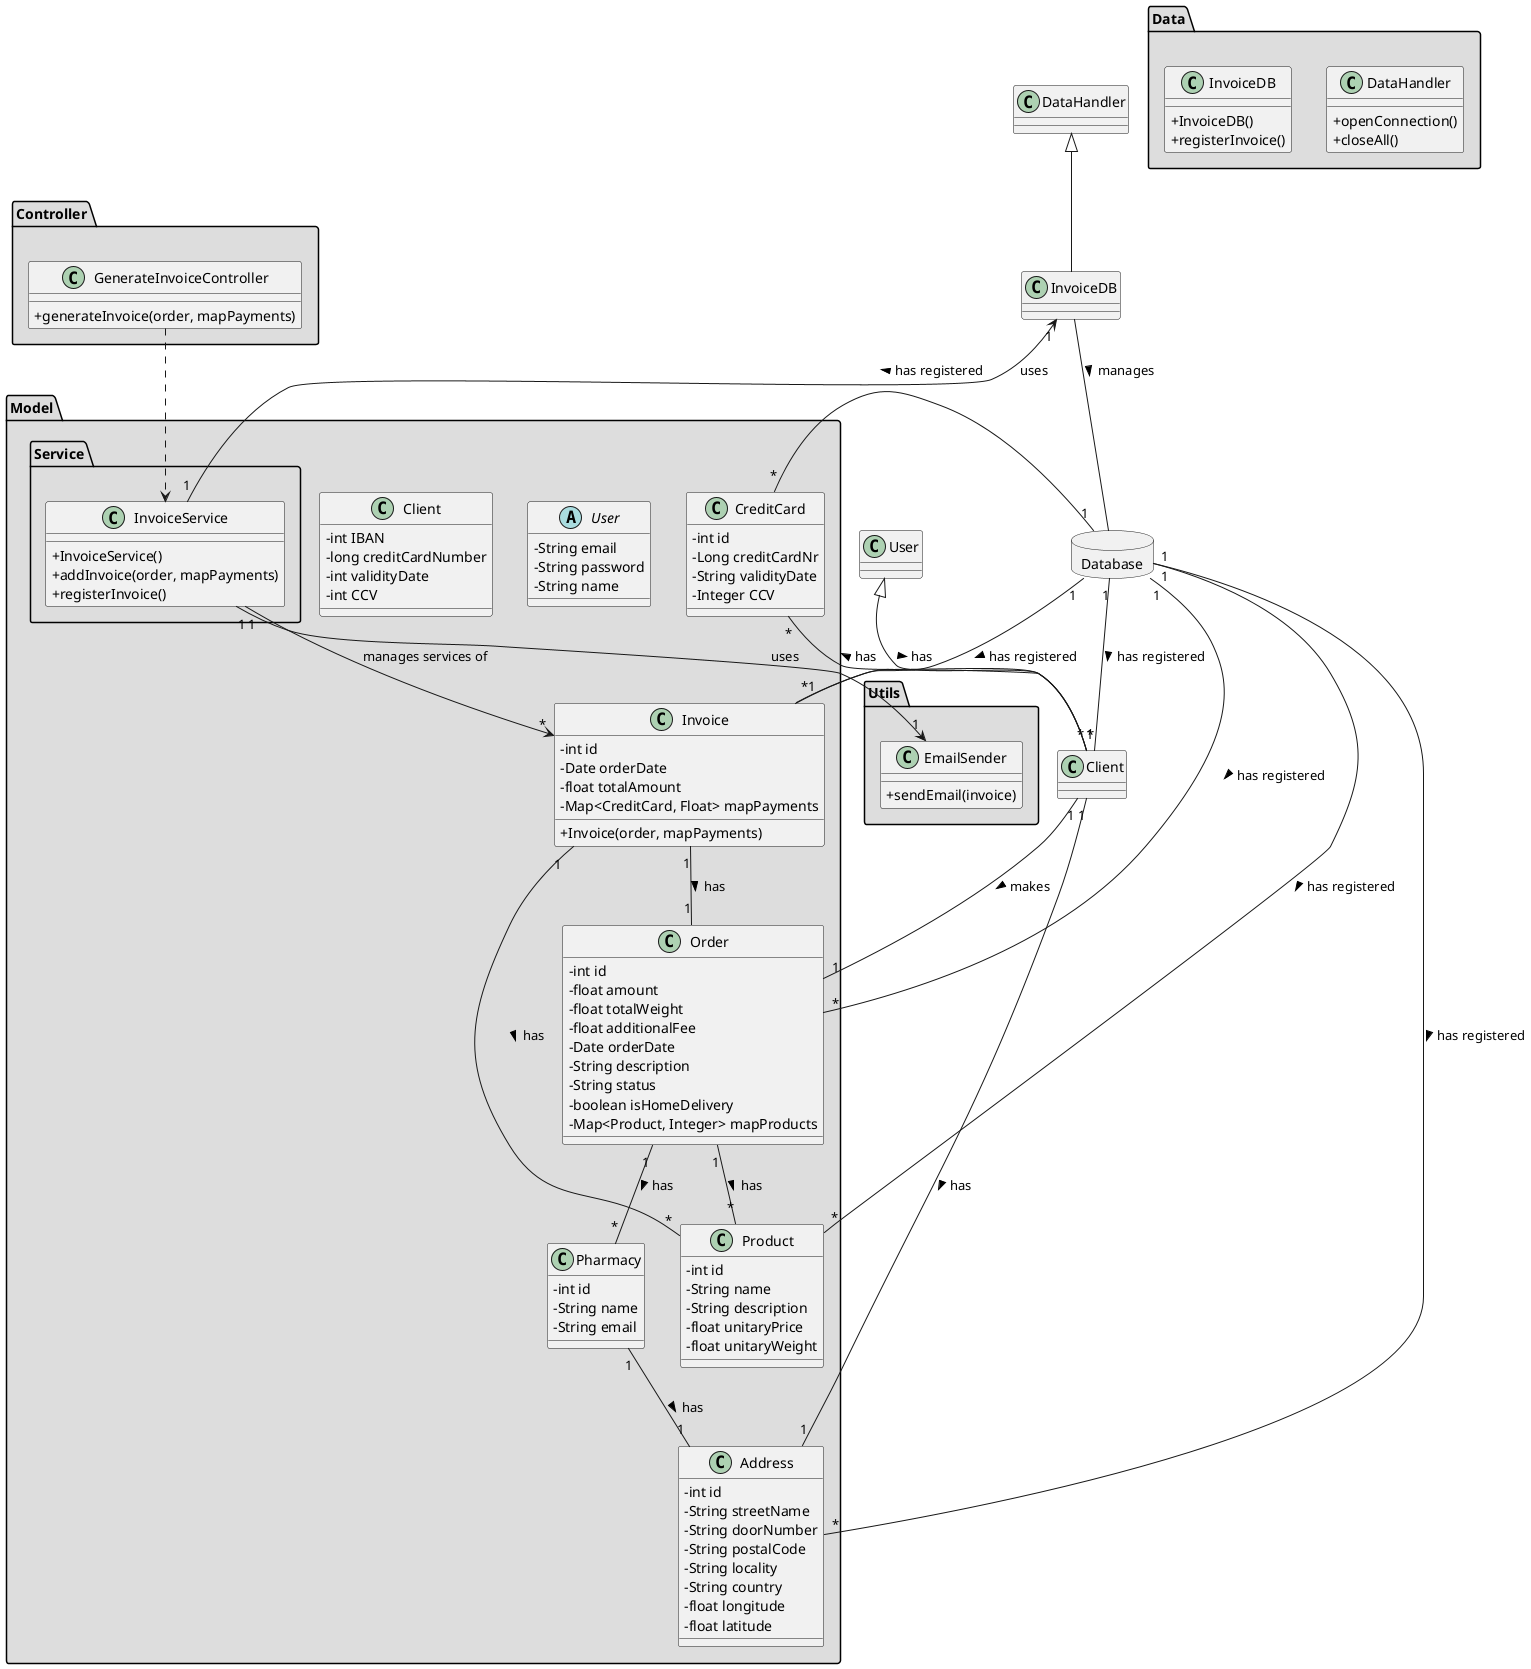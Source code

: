 @startuml
skinparam classAttributeIconSize 0

database Database{
}


package "Controller" #DDDDDD {
class GenerateInvoiceController{
+generateInvoice(order, mapPayments)
}
}


package "Model" #DDDDDD {
package "Service" #DDDDDD {

   class InvoiceService{
          +InvoiceService()
          +addInvoice(order, mapPayments)
          +registerInvoice()
      }
 }
}

package "Model" #DDDDDD {
abstract class User{
-String email
-String password
-String name
}

class Client{
-   int IBAN
-   long creditCardNumber
-   int validityDate
-   int CCV
}

class Address{
-   int id
-   String streetName
-   String doorNumber
-   String postalCode
-   String locality
-   String country
-   float longitude
-   float latitude
}

class Order{
-   int id
-   float amount
-   float totalWeight
-   float additionalFee
-   Date orderDate
-   String description
-   String status
-   boolean isHomeDelivery
-   Map<Product, Integer> mapProducts
}

class Product{
-   int id
-   String name
-   String description
-   float unitaryPrice
-   float unitaryWeight
}

class Pharmacy{
-   int id
-   String name
-   String email
}

class CreditCard{
-   int id
-   Long creditCardNr
-   String validityDate
-   Integer CCV
}

class Invoice{
-   int id
-   Date orderDate
-   float totalAmount
-   Map<CreditCard, Float> mapPayments
+Invoice(order, mapPayments)
}

}


package "Data" #DDDDDD {
class DataHandler{
    +openConnection()
    +closeAll()
}
class InvoiceDB{
          +InvoiceDB()
          +registerInvoice()
  }

}

package "Utils" #DDDDDD {
class EmailSender{
    +sendEmail(invoice)
}

}

class InvoiceDB extends DataHandler

class Client extends User

GenerateInvoiceController ..> InvoiceService
InvoiceService "1" --> "*" Invoice : manages services of
InvoiceService "1" --> "1" InvoiceDB : uses
InvoiceService "1" --> "1" EmailSender : uses

InvoiceDB -- Database : manages >

Database "1" -- "*" Client : has registered >
Database "1" -- "*" Order : has registered >
Database "1" -- "*" Product : has registered >
Database "1" -- "*" Address : has registered >
Database "1" -- "*" CreditCard : has registered >
Database "1" -- "*" Invoice : has registered >
Order "1" -- "*" Product : has >
Order "1" -- "*" Pharmacy : has >
Client "1" -- "1" Order : makes >
Client "1" -- "1" Address : has >
Pharmacy "1" -- "1" Address : has >
Client "*" -- "*" CreditCard : has >
Invoice "1" -- "*" Product : has >
Invoice "1" -- "1" Order : has >
Invoice "1" -- "1" Client : has >

@enduml